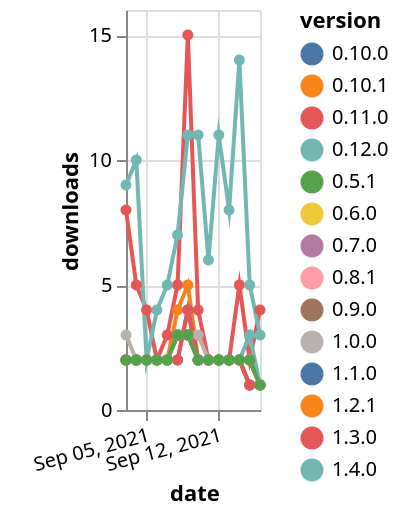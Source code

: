 {"$schema": "https://vega.github.io/schema/vega-lite/v5.json", "description": "A simple bar chart with embedded data.", "data": {"values": [{"date": "2021-09-03", "total": 2094, "delta": 2, "version": "1.1.0"}, {"date": "2021-09-04", "total": 2096, "delta": 2, "version": "1.1.0"}, {"date": "2021-09-05", "total": 2098, "delta": 2, "version": "1.1.0"}, {"date": "2021-09-06", "total": 2100, "delta": 2, "version": "1.1.0"}, {"date": "2021-09-07", "total": 2102, "delta": 2, "version": "1.1.0"}, {"date": "2021-09-08", "total": 2105, "delta": 3, "version": "1.1.0"}, {"date": "2021-09-09", "total": 2108, "delta": 3, "version": "1.1.0"}, {"date": "2021-09-10", "total": 2110, "delta": 2, "version": "1.1.0"}, {"date": "2021-09-11", "total": 2112, "delta": 2, "version": "1.1.0"}, {"date": "2021-09-12", "total": 2114, "delta": 2, "version": "1.1.0"}, {"date": "2021-09-13", "total": 2116, "delta": 2, "version": "1.1.0"}, {"date": "2021-09-14", "total": 2118, "delta": 2, "version": "1.1.0"}, {"date": "2021-09-15", "total": 2120, "delta": 2, "version": "1.1.0"}, {"date": "2021-09-16", "total": 2121, "delta": 1, "version": "1.1.0"}, {"date": "2021-09-03", "total": 2505, "delta": 2, "version": "0.10.1"}, {"date": "2021-09-04", "total": 2507, "delta": 2, "version": "0.10.1"}, {"date": "2021-09-05", "total": 2509, "delta": 2, "version": "0.10.1"}, {"date": "2021-09-06", "total": 2511, "delta": 2, "version": "0.10.1"}, {"date": "2021-09-07", "total": 2513, "delta": 2, "version": "0.10.1"}, {"date": "2021-09-08", "total": 2517, "delta": 4, "version": "0.10.1"}, {"date": "2021-09-09", "total": 2522, "delta": 5, "version": "0.10.1"}, {"date": "2021-09-10", "total": 2524, "delta": 2, "version": "0.10.1"}, {"date": "2021-09-11", "total": 2526, "delta": 2, "version": "0.10.1"}, {"date": "2021-09-12", "total": 2528, "delta": 2, "version": "0.10.1"}, {"date": "2021-09-13", "total": 2530, "delta": 2, "version": "0.10.1"}, {"date": "2021-09-14", "total": 2532, "delta": 2, "version": "0.10.1"}, {"date": "2021-09-15", "total": 2533, "delta": 1, "version": "0.10.1"}, {"date": "2021-09-16", "total": 2534, "delta": 1, "version": "0.10.1"}, {"date": "2021-09-03", "total": 2536, "delta": 8, "version": "1.3.0"}, {"date": "2021-09-04", "total": 2541, "delta": 5, "version": "1.3.0"}, {"date": "2021-09-05", "total": 2545, "delta": 4, "version": "1.3.0"}, {"date": "2021-09-06", "total": 2547, "delta": 2, "version": "1.3.0"}, {"date": "2021-09-07", "total": 2550, "delta": 3, "version": "1.3.0"}, {"date": "2021-09-08", "total": 2555, "delta": 5, "version": "1.3.0"}, {"date": "2021-09-09", "total": 2570, "delta": 15, "version": "1.3.0"}, {"date": "2021-09-10", "total": 2574, "delta": 4, "version": "1.3.0"}, {"date": "2021-09-11", "total": 2576, "delta": 2, "version": "1.3.0"}, {"date": "2021-09-12", "total": 2578, "delta": 2, "version": "1.3.0"}, {"date": "2021-09-13", "total": 2580, "delta": 2, "version": "1.3.0"}, {"date": "2021-09-14", "total": 2585, "delta": 5, "version": "1.3.0"}, {"date": "2021-09-15", "total": 2587, "delta": 2, "version": "1.3.0"}, {"date": "2021-09-16", "total": 2591, "delta": 4, "version": "1.3.0"}, {"date": "2021-09-03", "total": 3228, "delta": 3, "version": "1.0.0"}, {"date": "2021-09-04", "total": 3230, "delta": 2, "version": "1.0.0"}, {"date": "2021-09-05", "total": 3232, "delta": 2, "version": "1.0.0"}, {"date": "2021-09-06", "total": 3234, "delta": 2, "version": "1.0.0"}, {"date": "2021-09-07", "total": 3236, "delta": 2, "version": "1.0.0"}, {"date": "2021-09-08", "total": 3239, "delta": 3, "version": "1.0.0"}, {"date": "2021-09-09", "total": 3242, "delta": 3, "version": "1.0.0"}, {"date": "2021-09-10", "total": 3245, "delta": 3, "version": "1.0.0"}, {"date": "2021-09-11", "total": 3247, "delta": 2, "version": "1.0.0"}, {"date": "2021-09-12", "total": 3249, "delta": 2, "version": "1.0.0"}, {"date": "2021-09-13", "total": 3251, "delta": 2, "version": "1.0.0"}, {"date": "2021-09-14", "total": 3253, "delta": 2, "version": "1.0.0"}, {"date": "2021-09-15", "total": 3255, "delta": 2, "version": "1.0.0"}, {"date": "2021-09-16", "total": 3256, "delta": 1, "version": "1.0.0"}, {"date": "2021-09-03", "total": 2292, "delta": 2, "version": "0.7.0"}, {"date": "2021-09-04", "total": 2294, "delta": 2, "version": "0.7.0"}, {"date": "2021-09-05", "total": 2296, "delta": 2, "version": "0.7.0"}, {"date": "2021-09-06", "total": 2298, "delta": 2, "version": "0.7.0"}, {"date": "2021-09-07", "total": 2300, "delta": 2, "version": "0.7.0"}, {"date": "2021-09-08", "total": 2303, "delta": 3, "version": "0.7.0"}, {"date": "2021-09-09", "total": 2306, "delta": 3, "version": "0.7.0"}, {"date": "2021-09-10", "total": 2308, "delta": 2, "version": "0.7.0"}, {"date": "2021-09-11", "total": 2310, "delta": 2, "version": "0.7.0"}, {"date": "2021-09-12", "total": 2312, "delta": 2, "version": "0.7.0"}, {"date": "2021-09-13", "total": 2314, "delta": 2, "version": "0.7.0"}, {"date": "2021-09-14", "total": 2316, "delta": 2, "version": "0.7.0"}, {"date": "2021-09-15", "total": 2318, "delta": 2, "version": "0.7.0"}, {"date": "2021-09-16", "total": 2319, "delta": 1, "version": "0.7.0"}, {"date": "2021-09-03", "total": 2481, "delta": 2, "version": "0.8.1"}, {"date": "2021-09-04", "total": 2483, "delta": 2, "version": "0.8.1"}, {"date": "2021-09-05", "total": 2485, "delta": 2, "version": "0.8.1"}, {"date": "2021-09-06", "total": 2487, "delta": 2, "version": "0.8.1"}, {"date": "2021-09-07", "total": 2489, "delta": 2, "version": "0.8.1"}, {"date": "2021-09-08", "total": 2492, "delta": 3, "version": "0.8.1"}, {"date": "2021-09-09", "total": 2495, "delta": 3, "version": "0.8.1"}, {"date": "2021-09-10", "total": 2497, "delta": 2, "version": "0.8.1"}, {"date": "2021-09-11", "total": 2499, "delta": 2, "version": "0.8.1"}, {"date": "2021-09-12", "total": 2501, "delta": 2, "version": "0.8.1"}, {"date": "2021-09-13", "total": 2503, "delta": 2, "version": "0.8.1"}, {"date": "2021-09-14", "total": 2505, "delta": 2, "version": "0.8.1"}, {"date": "2021-09-15", "total": 2507, "delta": 2, "version": "0.8.1"}, {"date": "2021-09-16", "total": 2508, "delta": 1, "version": "0.8.1"}, {"date": "2021-09-03", "total": 2245, "delta": 2, "version": "0.10.0"}, {"date": "2021-09-04", "total": 2247, "delta": 2, "version": "0.10.0"}, {"date": "2021-09-05", "total": 2249, "delta": 2, "version": "0.10.0"}, {"date": "2021-09-06", "total": 2251, "delta": 2, "version": "0.10.0"}, {"date": "2021-09-07", "total": 2253, "delta": 2, "version": "0.10.0"}, {"date": "2021-09-08", "total": 2255, "delta": 2, "version": "0.10.0"}, {"date": "2021-09-09", "total": 2259, "delta": 4, "version": "0.10.0"}, {"date": "2021-09-10", "total": 2261, "delta": 2, "version": "0.10.0"}, {"date": "2021-09-11", "total": 2263, "delta": 2, "version": "0.10.0"}, {"date": "2021-09-12", "total": 2265, "delta": 2, "version": "0.10.0"}, {"date": "2021-09-13", "total": 2267, "delta": 2, "version": "0.10.0"}, {"date": "2021-09-14", "total": 2269, "delta": 2, "version": "0.10.0"}, {"date": "2021-09-15", "total": 2270, "delta": 1, "version": "0.10.0"}, {"date": "2021-09-16", "total": 2271, "delta": 1, "version": "0.10.0"}, {"date": "2021-09-03", "total": 1460, "delta": 2, "version": "1.2.1"}, {"date": "2021-09-04", "total": 1462, "delta": 2, "version": "1.2.1"}, {"date": "2021-09-05", "total": 1464, "delta": 2, "version": "1.2.1"}, {"date": "2021-09-06", "total": 1466, "delta": 2, "version": "1.2.1"}, {"date": "2021-09-07", "total": 1468, "delta": 2, "version": "1.2.1"}, {"date": "2021-09-08", "total": 1471, "delta": 3, "version": "1.2.1"}, {"date": "2021-09-09", "total": 1474, "delta": 3, "version": "1.2.1"}, {"date": "2021-09-10", "total": 1476, "delta": 2, "version": "1.2.1"}, {"date": "2021-09-11", "total": 1478, "delta": 2, "version": "1.2.1"}, {"date": "2021-09-12", "total": 1480, "delta": 2, "version": "1.2.1"}, {"date": "2021-09-13", "total": 1482, "delta": 2, "version": "1.2.1"}, {"date": "2021-09-14", "total": 1484, "delta": 2, "version": "1.2.1"}, {"date": "2021-09-15", "total": 1486, "delta": 2, "version": "1.2.1"}, {"date": "2021-09-16", "total": 1487, "delta": 1, "version": "1.2.1"}, {"date": "2021-09-03", "total": 2284, "delta": 2, "version": "0.6.0"}, {"date": "2021-09-04", "total": 2286, "delta": 2, "version": "0.6.0"}, {"date": "2021-09-05", "total": 2288, "delta": 2, "version": "0.6.0"}, {"date": "2021-09-06", "total": 2290, "delta": 2, "version": "0.6.0"}, {"date": "2021-09-07", "total": 2292, "delta": 2, "version": "0.6.0"}, {"date": "2021-09-08", "total": 2295, "delta": 3, "version": "0.6.0"}, {"date": "2021-09-09", "total": 2298, "delta": 3, "version": "0.6.0"}, {"date": "2021-09-10", "total": 2300, "delta": 2, "version": "0.6.0"}, {"date": "2021-09-11", "total": 2302, "delta": 2, "version": "0.6.0"}, {"date": "2021-09-12", "total": 2304, "delta": 2, "version": "0.6.0"}, {"date": "2021-09-13", "total": 2306, "delta": 2, "version": "0.6.0"}, {"date": "2021-09-14", "total": 2308, "delta": 2, "version": "0.6.0"}, {"date": "2021-09-15", "total": 2310, "delta": 2, "version": "0.6.0"}, {"date": "2021-09-16", "total": 2311, "delta": 1, "version": "0.6.0"}, {"date": "2021-09-03", "total": 1980, "delta": 9, "version": "1.4.0"}, {"date": "2021-09-04", "total": 1990, "delta": 10, "version": "1.4.0"}, {"date": "2021-09-05", "total": 1992, "delta": 2, "version": "1.4.0"}, {"date": "2021-09-06", "total": 1996, "delta": 4, "version": "1.4.0"}, {"date": "2021-09-07", "total": 2001, "delta": 5, "version": "1.4.0"}, {"date": "2021-09-08", "total": 2008, "delta": 7, "version": "1.4.0"}, {"date": "2021-09-09", "total": 2019, "delta": 11, "version": "1.4.0"}, {"date": "2021-09-10", "total": 2030, "delta": 11, "version": "1.4.0"}, {"date": "2021-09-11", "total": 2036, "delta": 6, "version": "1.4.0"}, {"date": "2021-09-12", "total": 2047, "delta": 11, "version": "1.4.0"}, {"date": "2021-09-13", "total": 2055, "delta": 8, "version": "1.4.0"}, {"date": "2021-09-14", "total": 2069, "delta": 14, "version": "1.4.0"}, {"date": "2021-09-15", "total": 2074, "delta": 5, "version": "1.4.0"}, {"date": "2021-09-16", "total": 2077, "delta": 3, "version": "1.4.0"}, {"date": "2021-09-03", "total": 2262, "delta": 2, "version": "0.11.0"}, {"date": "2021-09-04", "total": 2264, "delta": 2, "version": "0.11.0"}, {"date": "2021-09-05", "total": 2266, "delta": 2, "version": "0.11.0"}, {"date": "2021-09-06", "total": 2268, "delta": 2, "version": "0.11.0"}, {"date": "2021-09-07", "total": 2270, "delta": 2, "version": "0.11.0"}, {"date": "2021-09-08", "total": 2272, "delta": 2, "version": "0.11.0"}, {"date": "2021-09-09", "total": 2276, "delta": 4, "version": "0.11.0"}, {"date": "2021-09-10", "total": 2278, "delta": 2, "version": "0.11.0"}, {"date": "2021-09-11", "total": 2280, "delta": 2, "version": "0.11.0"}, {"date": "2021-09-12", "total": 2282, "delta": 2, "version": "0.11.0"}, {"date": "2021-09-13", "total": 2284, "delta": 2, "version": "0.11.0"}, {"date": "2021-09-14", "total": 2286, "delta": 2, "version": "0.11.0"}, {"date": "2021-09-15", "total": 2287, "delta": 1, "version": "0.11.0"}, {"date": "2021-09-16", "total": 2288, "delta": 1, "version": "0.11.0"}, {"date": "2021-09-03", "total": 2285, "delta": 2, "version": "0.9.0"}, {"date": "2021-09-04", "total": 2287, "delta": 2, "version": "0.9.0"}, {"date": "2021-09-05", "total": 2289, "delta": 2, "version": "0.9.0"}, {"date": "2021-09-06", "total": 2291, "delta": 2, "version": "0.9.0"}, {"date": "2021-09-07", "total": 2293, "delta": 2, "version": "0.9.0"}, {"date": "2021-09-08", "total": 2296, "delta": 3, "version": "0.9.0"}, {"date": "2021-09-09", "total": 2299, "delta": 3, "version": "0.9.0"}, {"date": "2021-09-10", "total": 2301, "delta": 2, "version": "0.9.0"}, {"date": "2021-09-11", "total": 2303, "delta": 2, "version": "0.9.0"}, {"date": "2021-09-12", "total": 2305, "delta": 2, "version": "0.9.0"}, {"date": "2021-09-13", "total": 2307, "delta": 2, "version": "0.9.0"}, {"date": "2021-09-14", "total": 2309, "delta": 2, "version": "0.9.0"}, {"date": "2021-09-15", "total": 2311, "delta": 2, "version": "0.9.0"}, {"date": "2021-09-16", "total": 2312, "delta": 1, "version": "0.9.0"}, {"date": "2021-09-03", "total": 2915, "delta": 2, "version": "0.12.0"}, {"date": "2021-09-04", "total": 2917, "delta": 2, "version": "0.12.0"}, {"date": "2021-09-05", "total": 2919, "delta": 2, "version": "0.12.0"}, {"date": "2021-09-06", "total": 2921, "delta": 2, "version": "0.12.0"}, {"date": "2021-09-07", "total": 2923, "delta": 2, "version": "0.12.0"}, {"date": "2021-09-08", "total": 2926, "delta": 3, "version": "0.12.0"}, {"date": "2021-09-09", "total": 2929, "delta": 3, "version": "0.12.0"}, {"date": "2021-09-10", "total": 2931, "delta": 2, "version": "0.12.0"}, {"date": "2021-09-11", "total": 2933, "delta": 2, "version": "0.12.0"}, {"date": "2021-09-12", "total": 2935, "delta": 2, "version": "0.12.0"}, {"date": "2021-09-13", "total": 2937, "delta": 2, "version": "0.12.0"}, {"date": "2021-09-14", "total": 2939, "delta": 2, "version": "0.12.0"}, {"date": "2021-09-15", "total": 2942, "delta": 3, "version": "0.12.0"}, {"date": "2021-09-16", "total": 2943, "delta": 1, "version": "0.12.0"}, {"date": "2021-09-03", "total": 2289, "delta": 2, "version": "0.5.1"}, {"date": "2021-09-04", "total": 2291, "delta": 2, "version": "0.5.1"}, {"date": "2021-09-05", "total": 2293, "delta": 2, "version": "0.5.1"}, {"date": "2021-09-06", "total": 2295, "delta": 2, "version": "0.5.1"}, {"date": "2021-09-07", "total": 2297, "delta": 2, "version": "0.5.1"}, {"date": "2021-09-08", "total": 2300, "delta": 3, "version": "0.5.1"}, {"date": "2021-09-09", "total": 2303, "delta": 3, "version": "0.5.1"}, {"date": "2021-09-10", "total": 2305, "delta": 2, "version": "0.5.1"}, {"date": "2021-09-11", "total": 2307, "delta": 2, "version": "0.5.1"}, {"date": "2021-09-12", "total": 2309, "delta": 2, "version": "0.5.1"}, {"date": "2021-09-13", "total": 2311, "delta": 2, "version": "0.5.1"}, {"date": "2021-09-14", "total": 2313, "delta": 2, "version": "0.5.1"}, {"date": "2021-09-15", "total": 2315, "delta": 2, "version": "0.5.1"}, {"date": "2021-09-16", "total": 2316, "delta": 1, "version": "0.5.1"}]}, "width": "container", "mark": {"type": "line", "point": {"filled": true}}, "encoding": {"x": {"field": "date", "type": "temporal", "timeUnit": "yearmonthdate", "title": "date", "axis": {"labelAngle": -15}}, "y": {"field": "delta", "type": "quantitative", "title": "downloads"}, "color": {"field": "version", "type": "nominal"}, "tooltip": {"field": "delta"}}}